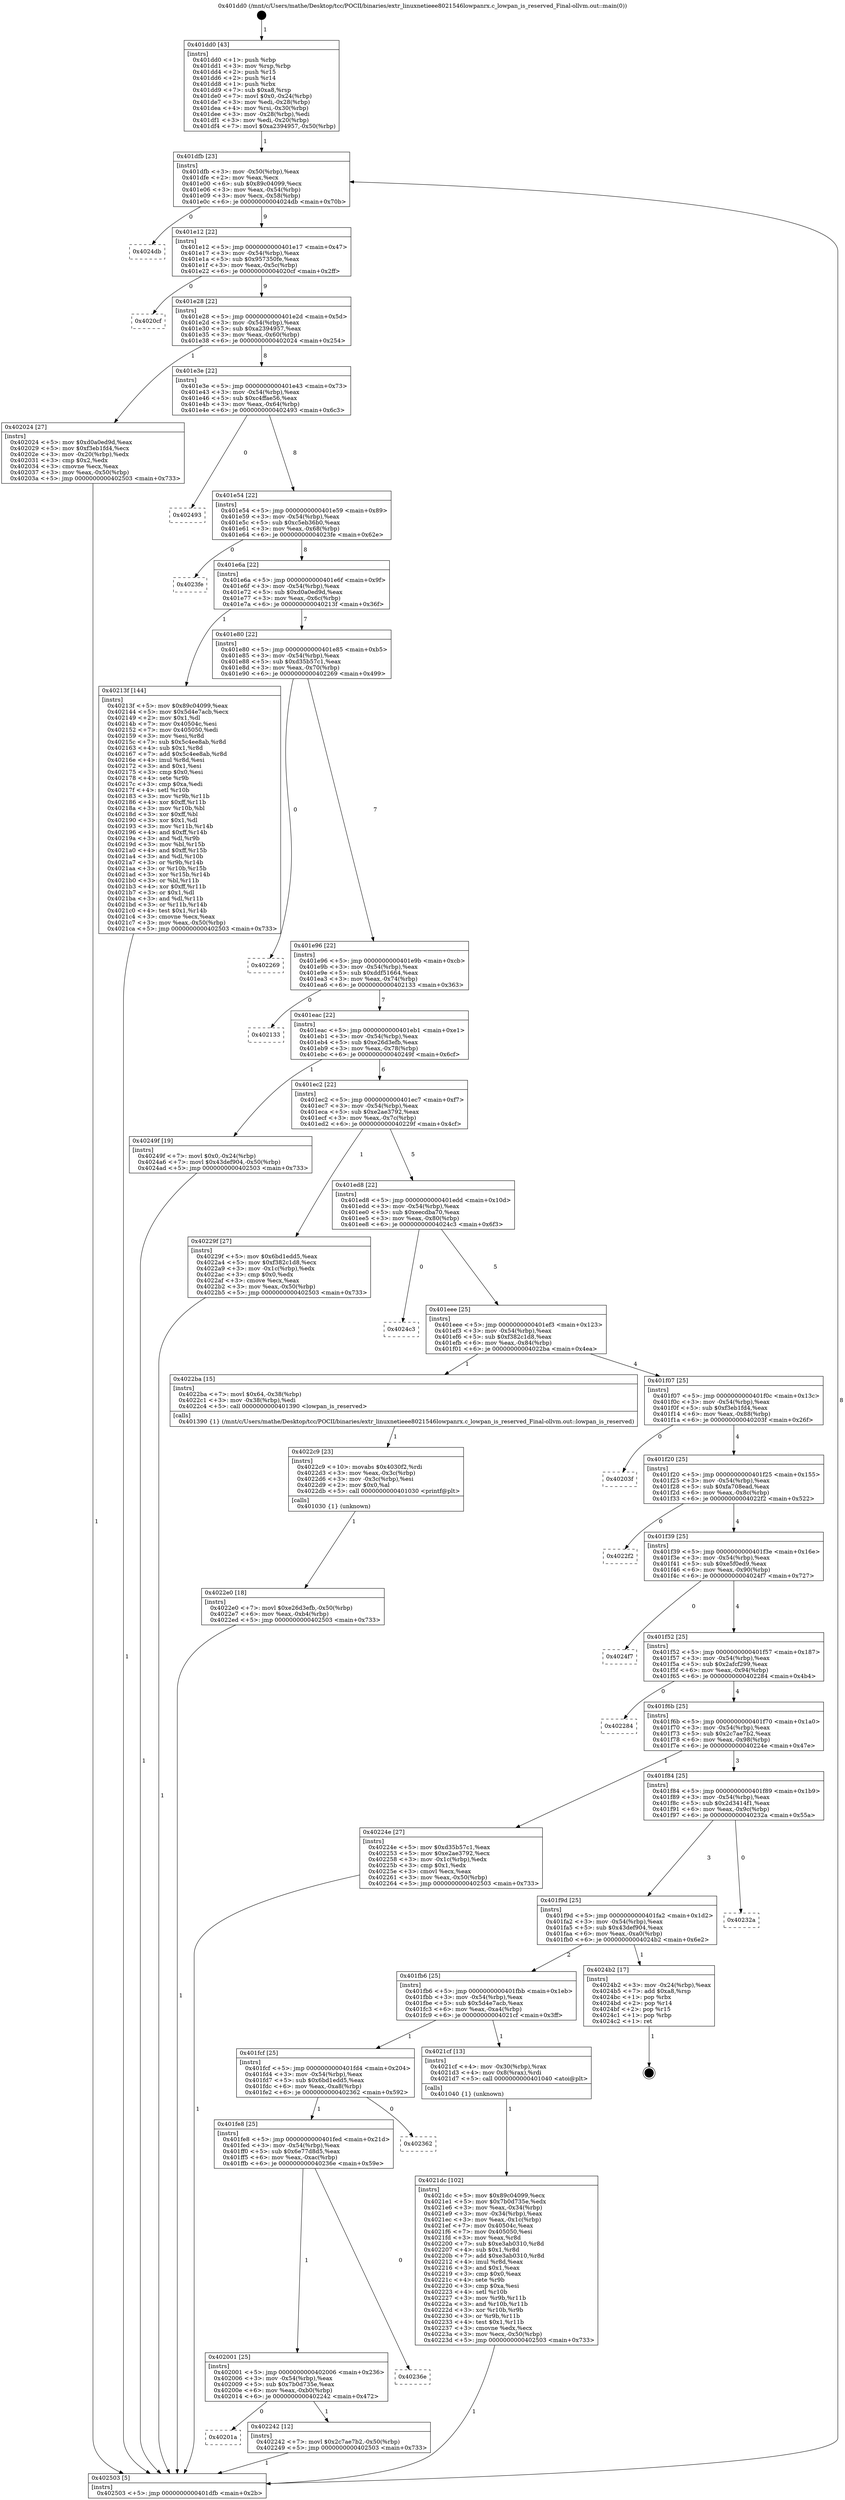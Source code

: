 digraph "0x401dd0" {
  label = "0x401dd0 (/mnt/c/Users/mathe/Desktop/tcc/POCII/binaries/extr_linuxnetieee8021546lowpanrx.c_lowpan_is_reserved_Final-ollvm.out::main(0))"
  labelloc = "t"
  node[shape=record]

  Entry [label="",width=0.3,height=0.3,shape=circle,fillcolor=black,style=filled]
  "0x401dfb" [label="{
     0x401dfb [23]\l
     | [instrs]\l
     &nbsp;&nbsp;0x401dfb \<+3\>: mov -0x50(%rbp),%eax\l
     &nbsp;&nbsp;0x401dfe \<+2\>: mov %eax,%ecx\l
     &nbsp;&nbsp;0x401e00 \<+6\>: sub $0x89c04099,%ecx\l
     &nbsp;&nbsp;0x401e06 \<+3\>: mov %eax,-0x54(%rbp)\l
     &nbsp;&nbsp;0x401e09 \<+3\>: mov %ecx,-0x58(%rbp)\l
     &nbsp;&nbsp;0x401e0c \<+6\>: je 00000000004024db \<main+0x70b\>\l
  }"]
  "0x4024db" [label="{
     0x4024db\l
  }", style=dashed]
  "0x401e12" [label="{
     0x401e12 [22]\l
     | [instrs]\l
     &nbsp;&nbsp;0x401e12 \<+5\>: jmp 0000000000401e17 \<main+0x47\>\l
     &nbsp;&nbsp;0x401e17 \<+3\>: mov -0x54(%rbp),%eax\l
     &nbsp;&nbsp;0x401e1a \<+5\>: sub $0x957350fe,%eax\l
     &nbsp;&nbsp;0x401e1f \<+3\>: mov %eax,-0x5c(%rbp)\l
     &nbsp;&nbsp;0x401e22 \<+6\>: je 00000000004020cf \<main+0x2ff\>\l
  }"]
  Exit [label="",width=0.3,height=0.3,shape=circle,fillcolor=black,style=filled,peripheries=2]
  "0x4020cf" [label="{
     0x4020cf\l
  }", style=dashed]
  "0x401e28" [label="{
     0x401e28 [22]\l
     | [instrs]\l
     &nbsp;&nbsp;0x401e28 \<+5\>: jmp 0000000000401e2d \<main+0x5d\>\l
     &nbsp;&nbsp;0x401e2d \<+3\>: mov -0x54(%rbp),%eax\l
     &nbsp;&nbsp;0x401e30 \<+5\>: sub $0xa2394957,%eax\l
     &nbsp;&nbsp;0x401e35 \<+3\>: mov %eax,-0x60(%rbp)\l
     &nbsp;&nbsp;0x401e38 \<+6\>: je 0000000000402024 \<main+0x254\>\l
  }"]
  "0x4022e0" [label="{
     0x4022e0 [18]\l
     | [instrs]\l
     &nbsp;&nbsp;0x4022e0 \<+7\>: movl $0xe26d3efb,-0x50(%rbp)\l
     &nbsp;&nbsp;0x4022e7 \<+6\>: mov %eax,-0xb4(%rbp)\l
     &nbsp;&nbsp;0x4022ed \<+5\>: jmp 0000000000402503 \<main+0x733\>\l
  }"]
  "0x402024" [label="{
     0x402024 [27]\l
     | [instrs]\l
     &nbsp;&nbsp;0x402024 \<+5\>: mov $0xd0a0ed9d,%eax\l
     &nbsp;&nbsp;0x402029 \<+5\>: mov $0xf3eb1fd4,%ecx\l
     &nbsp;&nbsp;0x40202e \<+3\>: mov -0x20(%rbp),%edx\l
     &nbsp;&nbsp;0x402031 \<+3\>: cmp $0x2,%edx\l
     &nbsp;&nbsp;0x402034 \<+3\>: cmovne %ecx,%eax\l
     &nbsp;&nbsp;0x402037 \<+3\>: mov %eax,-0x50(%rbp)\l
     &nbsp;&nbsp;0x40203a \<+5\>: jmp 0000000000402503 \<main+0x733\>\l
  }"]
  "0x401e3e" [label="{
     0x401e3e [22]\l
     | [instrs]\l
     &nbsp;&nbsp;0x401e3e \<+5\>: jmp 0000000000401e43 \<main+0x73\>\l
     &nbsp;&nbsp;0x401e43 \<+3\>: mov -0x54(%rbp),%eax\l
     &nbsp;&nbsp;0x401e46 \<+5\>: sub $0xc4ffae56,%eax\l
     &nbsp;&nbsp;0x401e4b \<+3\>: mov %eax,-0x64(%rbp)\l
     &nbsp;&nbsp;0x401e4e \<+6\>: je 0000000000402493 \<main+0x6c3\>\l
  }"]
  "0x402503" [label="{
     0x402503 [5]\l
     | [instrs]\l
     &nbsp;&nbsp;0x402503 \<+5\>: jmp 0000000000401dfb \<main+0x2b\>\l
  }"]
  "0x401dd0" [label="{
     0x401dd0 [43]\l
     | [instrs]\l
     &nbsp;&nbsp;0x401dd0 \<+1\>: push %rbp\l
     &nbsp;&nbsp;0x401dd1 \<+3\>: mov %rsp,%rbp\l
     &nbsp;&nbsp;0x401dd4 \<+2\>: push %r15\l
     &nbsp;&nbsp;0x401dd6 \<+2\>: push %r14\l
     &nbsp;&nbsp;0x401dd8 \<+1\>: push %rbx\l
     &nbsp;&nbsp;0x401dd9 \<+7\>: sub $0xa8,%rsp\l
     &nbsp;&nbsp;0x401de0 \<+7\>: movl $0x0,-0x24(%rbp)\l
     &nbsp;&nbsp;0x401de7 \<+3\>: mov %edi,-0x28(%rbp)\l
     &nbsp;&nbsp;0x401dea \<+4\>: mov %rsi,-0x30(%rbp)\l
     &nbsp;&nbsp;0x401dee \<+3\>: mov -0x28(%rbp),%edi\l
     &nbsp;&nbsp;0x401df1 \<+3\>: mov %edi,-0x20(%rbp)\l
     &nbsp;&nbsp;0x401df4 \<+7\>: movl $0xa2394957,-0x50(%rbp)\l
  }"]
  "0x4022c9" [label="{
     0x4022c9 [23]\l
     | [instrs]\l
     &nbsp;&nbsp;0x4022c9 \<+10\>: movabs $0x4030f2,%rdi\l
     &nbsp;&nbsp;0x4022d3 \<+3\>: mov %eax,-0x3c(%rbp)\l
     &nbsp;&nbsp;0x4022d6 \<+3\>: mov -0x3c(%rbp),%esi\l
     &nbsp;&nbsp;0x4022d9 \<+2\>: mov $0x0,%al\l
     &nbsp;&nbsp;0x4022db \<+5\>: call 0000000000401030 \<printf@plt\>\l
     | [calls]\l
     &nbsp;&nbsp;0x401030 \{1\} (unknown)\l
  }"]
  "0x402493" [label="{
     0x402493\l
  }", style=dashed]
  "0x401e54" [label="{
     0x401e54 [22]\l
     | [instrs]\l
     &nbsp;&nbsp;0x401e54 \<+5\>: jmp 0000000000401e59 \<main+0x89\>\l
     &nbsp;&nbsp;0x401e59 \<+3\>: mov -0x54(%rbp),%eax\l
     &nbsp;&nbsp;0x401e5c \<+5\>: sub $0xc5eb36b0,%eax\l
     &nbsp;&nbsp;0x401e61 \<+3\>: mov %eax,-0x68(%rbp)\l
     &nbsp;&nbsp;0x401e64 \<+6\>: je 00000000004023fe \<main+0x62e\>\l
  }"]
  "0x40201a" [label="{
     0x40201a\l
  }", style=dashed]
  "0x4023fe" [label="{
     0x4023fe\l
  }", style=dashed]
  "0x401e6a" [label="{
     0x401e6a [22]\l
     | [instrs]\l
     &nbsp;&nbsp;0x401e6a \<+5\>: jmp 0000000000401e6f \<main+0x9f\>\l
     &nbsp;&nbsp;0x401e6f \<+3\>: mov -0x54(%rbp),%eax\l
     &nbsp;&nbsp;0x401e72 \<+5\>: sub $0xd0a0ed9d,%eax\l
     &nbsp;&nbsp;0x401e77 \<+3\>: mov %eax,-0x6c(%rbp)\l
     &nbsp;&nbsp;0x401e7a \<+6\>: je 000000000040213f \<main+0x36f\>\l
  }"]
  "0x402242" [label="{
     0x402242 [12]\l
     | [instrs]\l
     &nbsp;&nbsp;0x402242 \<+7\>: movl $0x2c7ae7b2,-0x50(%rbp)\l
     &nbsp;&nbsp;0x402249 \<+5\>: jmp 0000000000402503 \<main+0x733\>\l
  }"]
  "0x40213f" [label="{
     0x40213f [144]\l
     | [instrs]\l
     &nbsp;&nbsp;0x40213f \<+5\>: mov $0x89c04099,%eax\l
     &nbsp;&nbsp;0x402144 \<+5\>: mov $0x5d4e7acb,%ecx\l
     &nbsp;&nbsp;0x402149 \<+2\>: mov $0x1,%dl\l
     &nbsp;&nbsp;0x40214b \<+7\>: mov 0x40504c,%esi\l
     &nbsp;&nbsp;0x402152 \<+7\>: mov 0x405050,%edi\l
     &nbsp;&nbsp;0x402159 \<+3\>: mov %esi,%r8d\l
     &nbsp;&nbsp;0x40215c \<+7\>: sub $0x5c4ee8ab,%r8d\l
     &nbsp;&nbsp;0x402163 \<+4\>: sub $0x1,%r8d\l
     &nbsp;&nbsp;0x402167 \<+7\>: add $0x5c4ee8ab,%r8d\l
     &nbsp;&nbsp;0x40216e \<+4\>: imul %r8d,%esi\l
     &nbsp;&nbsp;0x402172 \<+3\>: and $0x1,%esi\l
     &nbsp;&nbsp;0x402175 \<+3\>: cmp $0x0,%esi\l
     &nbsp;&nbsp;0x402178 \<+4\>: sete %r9b\l
     &nbsp;&nbsp;0x40217c \<+3\>: cmp $0xa,%edi\l
     &nbsp;&nbsp;0x40217f \<+4\>: setl %r10b\l
     &nbsp;&nbsp;0x402183 \<+3\>: mov %r9b,%r11b\l
     &nbsp;&nbsp;0x402186 \<+4\>: xor $0xff,%r11b\l
     &nbsp;&nbsp;0x40218a \<+3\>: mov %r10b,%bl\l
     &nbsp;&nbsp;0x40218d \<+3\>: xor $0xff,%bl\l
     &nbsp;&nbsp;0x402190 \<+3\>: xor $0x1,%dl\l
     &nbsp;&nbsp;0x402193 \<+3\>: mov %r11b,%r14b\l
     &nbsp;&nbsp;0x402196 \<+4\>: and $0xff,%r14b\l
     &nbsp;&nbsp;0x40219a \<+3\>: and %dl,%r9b\l
     &nbsp;&nbsp;0x40219d \<+3\>: mov %bl,%r15b\l
     &nbsp;&nbsp;0x4021a0 \<+4\>: and $0xff,%r15b\l
     &nbsp;&nbsp;0x4021a4 \<+3\>: and %dl,%r10b\l
     &nbsp;&nbsp;0x4021a7 \<+3\>: or %r9b,%r14b\l
     &nbsp;&nbsp;0x4021aa \<+3\>: or %r10b,%r15b\l
     &nbsp;&nbsp;0x4021ad \<+3\>: xor %r15b,%r14b\l
     &nbsp;&nbsp;0x4021b0 \<+3\>: or %bl,%r11b\l
     &nbsp;&nbsp;0x4021b3 \<+4\>: xor $0xff,%r11b\l
     &nbsp;&nbsp;0x4021b7 \<+3\>: or $0x1,%dl\l
     &nbsp;&nbsp;0x4021ba \<+3\>: and %dl,%r11b\l
     &nbsp;&nbsp;0x4021bd \<+3\>: or %r11b,%r14b\l
     &nbsp;&nbsp;0x4021c0 \<+4\>: test $0x1,%r14b\l
     &nbsp;&nbsp;0x4021c4 \<+3\>: cmovne %ecx,%eax\l
     &nbsp;&nbsp;0x4021c7 \<+3\>: mov %eax,-0x50(%rbp)\l
     &nbsp;&nbsp;0x4021ca \<+5\>: jmp 0000000000402503 \<main+0x733\>\l
  }"]
  "0x401e80" [label="{
     0x401e80 [22]\l
     | [instrs]\l
     &nbsp;&nbsp;0x401e80 \<+5\>: jmp 0000000000401e85 \<main+0xb5\>\l
     &nbsp;&nbsp;0x401e85 \<+3\>: mov -0x54(%rbp),%eax\l
     &nbsp;&nbsp;0x401e88 \<+5\>: sub $0xd35b57c1,%eax\l
     &nbsp;&nbsp;0x401e8d \<+3\>: mov %eax,-0x70(%rbp)\l
     &nbsp;&nbsp;0x401e90 \<+6\>: je 0000000000402269 \<main+0x499\>\l
  }"]
  "0x402001" [label="{
     0x402001 [25]\l
     | [instrs]\l
     &nbsp;&nbsp;0x402001 \<+5\>: jmp 0000000000402006 \<main+0x236\>\l
     &nbsp;&nbsp;0x402006 \<+3\>: mov -0x54(%rbp),%eax\l
     &nbsp;&nbsp;0x402009 \<+5\>: sub $0x7b0d735e,%eax\l
     &nbsp;&nbsp;0x40200e \<+6\>: mov %eax,-0xb0(%rbp)\l
     &nbsp;&nbsp;0x402014 \<+6\>: je 0000000000402242 \<main+0x472\>\l
  }"]
  "0x402269" [label="{
     0x402269\l
  }", style=dashed]
  "0x401e96" [label="{
     0x401e96 [22]\l
     | [instrs]\l
     &nbsp;&nbsp;0x401e96 \<+5\>: jmp 0000000000401e9b \<main+0xcb\>\l
     &nbsp;&nbsp;0x401e9b \<+3\>: mov -0x54(%rbp),%eax\l
     &nbsp;&nbsp;0x401e9e \<+5\>: sub $0xddf51664,%eax\l
     &nbsp;&nbsp;0x401ea3 \<+3\>: mov %eax,-0x74(%rbp)\l
     &nbsp;&nbsp;0x401ea6 \<+6\>: je 0000000000402133 \<main+0x363\>\l
  }"]
  "0x40236e" [label="{
     0x40236e\l
  }", style=dashed]
  "0x402133" [label="{
     0x402133\l
  }", style=dashed]
  "0x401eac" [label="{
     0x401eac [22]\l
     | [instrs]\l
     &nbsp;&nbsp;0x401eac \<+5\>: jmp 0000000000401eb1 \<main+0xe1\>\l
     &nbsp;&nbsp;0x401eb1 \<+3\>: mov -0x54(%rbp),%eax\l
     &nbsp;&nbsp;0x401eb4 \<+5\>: sub $0xe26d3efb,%eax\l
     &nbsp;&nbsp;0x401eb9 \<+3\>: mov %eax,-0x78(%rbp)\l
     &nbsp;&nbsp;0x401ebc \<+6\>: je 000000000040249f \<main+0x6cf\>\l
  }"]
  "0x401fe8" [label="{
     0x401fe8 [25]\l
     | [instrs]\l
     &nbsp;&nbsp;0x401fe8 \<+5\>: jmp 0000000000401fed \<main+0x21d\>\l
     &nbsp;&nbsp;0x401fed \<+3\>: mov -0x54(%rbp),%eax\l
     &nbsp;&nbsp;0x401ff0 \<+5\>: sub $0x6e77d8d5,%eax\l
     &nbsp;&nbsp;0x401ff5 \<+6\>: mov %eax,-0xac(%rbp)\l
     &nbsp;&nbsp;0x401ffb \<+6\>: je 000000000040236e \<main+0x59e\>\l
  }"]
  "0x40249f" [label="{
     0x40249f [19]\l
     | [instrs]\l
     &nbsp;&nbsp;0x40249f \<+7\>: movl $0x0,-0x24(%rbp)\l
     &nbsp;&nbsp;0x4024a6 \<+7\>: movl $0x43def904,-0x50(%rbp)\l
     &nbsp;&nbsp;0x4024ad \<+5\>: jmp 0000000000402503 \<main+0x733\>\l
  }"]
  "0x401ec2" [label="{
     0x401ec2 [22]\l
     | [instrs]\l
     &nbsp;&nbsp;0x401ec2 \<+5\>: jmp 0000000000401ec7 \<main+0xf7\>\l
     &nbsp;&nbsp;0x401ec7 \<+3\>: mov -0x54(%rbp),%eax\l
     &nbsp;&nbsp;0x401eca \<+5\>: sub $0xe2ae3792,%eax\l
     &nbsp;&nbsp;0x401ecf \<+3\>: mov %eax,-0x7c(%rbp)\l
     &nbsp;&nbsp;0x401ed2 \<+6\>: je 000000000040229f \<main+0x4cf\>\l
  }"]
  "0x402362" [label="{
     0x402362\l
  }", style=dashed]
  "0x40229f" [label="{
     0x40229f [27]\l
     | [instrs]\l
     &nbsp;&nbsp;0x40229f \<+5\>: mov $0x6bd1edd5,%eax\l
     &nbsp;&nbsp;0x4022a4 \<+5\>: mov $0xf382c1d8,%ecx\l
     &nbsp;&nbsp;0x4022a9 \<+3\>: mov -0x1c(%rbp),%edx\l
     &nbsp;&nbsp;0x4022ac \<+3\>: cmp $0x0,%edx\l
     &nbsp;&nbsp;0x4022af \<+3\>: cmove %ecx,%eax\l
     &nbsp;&nbsp;0x4022b2 \<+3\>: mov %eax,-0x50(%rbp)\l
     &nbsp;&nbsp;0x4022b5 \<+5\>: jmp 0000000000402503 \<main+0x733\>\l
  }"]
  "0x401ed8" [label="{
     0x401ed8 [22]\l
     | [instrs]\l
     &nbsp;&nbsp;0x401ed8 \<+5\>: jmp 0000000000401edd \<main+0x10d\>\l
     &nbsp;&nbsp;0x401edd \<+3\>: mov -0x54(%rbp),%eax\l
     &nbsp;&nbsp;0x401ee0 \<+5\>: sub $0xeecdba70,%eax\l
     &nbsp;&nbsp;0x401ee5 \<+3\>: mov %eax,-0x80(%rbp)\l
     &nbsp;&nbsp;0x401ee8 \<+6\>: je 00000000004024c3 \<main+0x6f3\>\l
  }"]
  "0x4021dc" [label="{
     0x4021dc [102]\l
     | [instrs]\l
     &nbsp;&nbsp;0x4021dc \<+5\>: mov $0x89c04099,%ecx\l
     &nbsp;&nbsp;0x4021e1 \<+5\>: mov $0x7b0d735e,%edx\l
     &nbsp;&nbsp;0x4021e6 \<+3\>: mov %eax,-0x34(%rbp)\l
     &nbsp;&nbsp;0x4021e9 \<+3\>: mov -0x34(%rbp),%eax\l
     &nbsp;&nbsp;0x4021ec \<+3\>: mov %eax,-0x1c(%rbp)\l
     &nbsp;&nbsp;0x4021ef \<+7\>: mov 0x40504c,%eax\l
     &nbsp;&nbsp;0x4021f6 \<+7\>: mov 0x405050,%esi\l
     &nbsp;&nbsp;0x4021fd \<+3\>: mov %eax,%r8d\l
     &nbsp;&nbsp;0x402200 \<+7\>: sub $0xe3ab0310,%r8d\l
     &nbsp;&nbsp;0x402207 \<+4\>: sub $0x1,%r8d\l
     &nbsp;&nbsp;0x40220b \<+7\>: add $0xe3ab0310,%r8d\l
     &nbsp;&nbsp;0x402212 \<+4\>: imul %r8d,%eax\l
     &nbsp;&nbsp;0x402216 \<+3\>: and $0x1,%eax\l
     &nbsp;&nbsp;0x402219 \<+3\>: cmp $0x0,%eax\l
     &nbsp;&nbsp;0x40221c \<+4\>: sete %r9b\l
     &nbsp;&nbsp;0x402220 \<+3\>: cmp $0xa,%esi\l
     &nbsp;&nbsp;0x402223 \<+4\>: setl %r10b\l
     &nbsp;&nbsp;0x402227 \<+3\>: mov %r9b,%r11b\l
     &nbsp;&nbsp;0x40222a \<+3\>: and %r10b,%r11b\l
     &nbsp;&nbsp;0x40222d \<+3\>: xor %r10b,%r9b\l
     &nbsp;&nbsp;0x402230 \<+3\>: or %r9b,%r11b\l
     &nbsp;&nbsp;0x402233 \<+4\>: test $0x1,%r11b\l
     &nbsp;&nbsp;0x402237 \<+3\>: cmovne %edx,%ecx\l
     &nbsp;&nbsp;0x40223a \<+3\>: mov %ecx,-0x50(%rbp)\l
     &nbsp;&nbsp;0x40223d \<+5\>: jmp 0000000000402503 \<main+0x733\>\l
  }"]
  "0x4024c3" [label="{
     0x4024c3\l
  }", style=dashed]
  "0x401eee" [label="{
     0x401eee [25]\l
     | [instrs]\l
     &nbsp;&nbsp;0x401eee \<+5\>: jmp 0000000000401ef3 \<main+0x123\>\l
     &nbsp;&nbsp;0x401ef3 \<+3\>: mov -0x54(%rbp),%eax\l
     &nbsp;&nbsp;0x401ef6 \<+5\>: sub $0xf382c1d8,%eax\l
     &nbsp;&nbsp;0x401efb \<+6\>: mov %eax,-0x84(%rbp)\l
     &nbsp;&nbsp;0x401f01 \<+6\>: je 00000000004022ba \<main+0x4ea\>\l
  }"]
  "0x401fcf" [label="{
     0x401fcf [25]\l
     | [instrs]\l
     &nbsp;&nbsp;0x401fcf \<+5\>: jmp 0000000000401fd4 \<main+0x204\>\l
     &nbsp;&nbsp;0x401fd4 \<+3\>: mov -0x54(%rbp),%eax\l
     &nbsp;&nbsp;0x401fd7 \<+5\>: sub $0x6bd1edd5,%eax\l
     &nbsp;&nbsp;0x401fdc \<+6\>: mov %eax,-0xa8(%rbp)\l
     &nbsp;&nbsp;0x401fe2 \<+6\>: je 0000000000402362 \<main+0x592\>\l
  }"]
  "0x4022ba" [label="{
     0x4022ba [15]\l
     | [instrs]\l
     &nbsp;&nbsp;0x4022ba \<+7\>: movl $0x64,-0x38(%rbp)\l
     &nbsp;&nbsp;0x4022c1 \<+3\>: mov -0x38(%rbp),%edi\l
     &nbsp;&nbsp;0x4022c4 \<+5\>: call 0000000000401390 \<lowpan_is_reserved\>\l
     | [calls]\l
     &nbsp;&nbsp;0x401390 \{1\} (/mnt/c/Users/mathe/Desktop/tcc/POCII/binaries/extr_linuxnetieee8021546lowpanrx.c_lowpan_is_reserved_Final-ollvm.out::lowpan_is_reserved)\l
  }"]
  "0x401f07" [label="{
     0x401f07 [25]\l
     | [instrs]\l
     &nbsp;&nbsp;0x401f07 \<+5\>: jmp 0000000000401f0c \<main+0x13c\>\l
     &nbsp;&nbsp;0x401f0c \<+3\>: mov -0x54(%rbp),%eax\l
     &nbsp;&nbsp;0x401f0f \<+5\>: sub $0xf3eb1fd4,%eax\l
     &nbsp;&nbsp;0x401f14 \<+6\>: mov %eax,-0x88(%rbp)\l
     &nbsp;&nbsp;0x401f1a \<+6\>: je 000000000040203f \<main+0x26f\>\l
  }"]
  "0x4021cf" [label="{
     0x4021cf [13]\l
     | [instrs]\l
     &nbsp;&nbsp;0x4021cf \<+4\>: mov -0x30(%rbp),%rax\l
     &nbsp;&nbsp;0x4021d3 \<+4\>: mov 0x8(%rax),%rdi\l
     &nbsp;&nbsp;0x4021d7 \<+5\>: call 0000000000401040 \<atoi@plt\>\l
     | [calls]\l
     &nbsp;&nbsp;0x401040 \{1\} (unknown)\l
  }"]
  "0x40203f" [label="{
     0x40203f\l
  }", style=dashed]
  "0x401f20" [label="{
     0x401f20 [25]\l
     | [instrs]\l
     &nbsp;&nbsp;0x401f20 \<+5\>: jmp 0000000000401f25 \<main+0x155\>\l
     &nbsp;&nbsp;0x401f25 \<+3\>: mov -0x54(%rbp),%eax\l
     &nbsp;&nbsp;0x401f28 \<+5\>: sub $0xfa708ead,%eax\l
     &nbsp;&nbsp;0x401f2d \<+6\>: mov %eax,-0x8c(%rbp)\l
     &nbsp;&nbsp;0x401f33 \<+6\>: je 00000000004022f2 \<main+0x522\>\l
  }"]
  "0x401fb6" [label="{
     0x401fb6 [25]\l
     | [instrs]\l
     &nbsp;&nbsp;0x401fb6 \<+5\>: jmp 0000000000401fbb \<main+0x1eb\>\l
     &nbsp;&nbsp;0x401fbb \<+3\>: mov -0x54(%rbp),%eax\l
     &nbsp;&nbsp;0x401fbe \<+5\>: sub $0x5d4e7acb,%eax\l
     &nbsp;&nbsp;0x401fc3 \<+6\>: mov %eax,-0xa4(%rbp)\l
     &nbsp;&nbsp;0x401fc9 \<+6\>: je 00000000004021cf \<main+0x3ff\>\l
  }"]
  "0x4022f2" [label="{
     0x4022f2\l
  }", style=dashed]
  "0x401f39" [label="{
     0x401f39 [25]\l
     | [instrs]\l
     &nbsp;&nbsp;0x401f39 \<+5\>: jmp 0000000000401f3e \<main+0x16e\>\l
     &nbsp;&nbsp;0x401f3e \<+3\>: mov -0x54(%rbp),%eax\l
     &nbsp;&nbsp;0x401f41 \<+5\>: sub $0xe5f0ed9,%eax\l
     &nbsp;&nbsp;0x401f46 \<+6\>: mov %eax,-0x90(%rbp)\l
     &nbsp;&nbsp;0x401f4c \<+6\>: je 00000000004024f7 \<main+0x727\>\l
  }"]
  "0x4024b2" [label="{
     0x4024b2 [17]\l
     | [instrs]\l
     &nbsp;&nbsp;0x4024b2 \<+3\>: mov -0x24(%rbp),%eax\l
     &nbsp;&nbsp;0x4024b5 \<+7\>: add $0xa8,%rsp\l
     &nbsp;&nbsp;0x4024bc \<+1\>: pop %rbx\l
     &nbsp;&nbsp;0x4024bd \<+2\>: pop %r14\l
     &nbsp;&nbsp;0x4024bf \<+2\>: pop %r15\l
     &nbsp;&nbsp;0x4024c1 \<+1\>: pop %rbp\l
     &nbsp;&nbsp;0x4024c2 \<+1\>: ret\l
  }"]
  "0x4024f7" [label="{
     0x4024f7\l
  }", style=dashed]
  "0x401f52" [label="{
     0x401f52 [25]\l
     | [instrs]\l
     &nbsp;&nbsp;0x401f52 \<+5\>: jmp 0000000000401f57 \<main+0x187\>\l
     &nbsp;&nbsp;0x401f57 \<+3\>: mov -0x54(%rbp),%eax\l
     &nbsp;&nbsp;0x401f5a \<+5\>: sub $0x2afcf299,%eax\l
     &nbsp;&nbsp;0x401f5f \<+6\>: mov %eax,-0x94(%rbp)\l
     &nbsp;&nbsp;0x401f65 \<+6\>: je 0000000000402284 \<main+0x4b4\>\l
  }"]
  "0x401f9d" [label="{
     0x401f9d [25]\l
     | [instrs]\l
     &nbsp;&nbsp;0x401f9d \<+5\>: jmp 0000000000401fa2 \<main+0x1d2\>\l
     &nbsp;&nbsp;0x401fa2 \<+3\>: mov -0x54(%rbp),%eax\l
     &nbsp;&nbsp;0x401fa5 \<+5\>: sub $0x43def904,%eax\l
     &nbsp;&nbsp;0x401faa \<+6\>: mov %eax,-0xa0(%rbp)\l
     &nbsp;&nbsp;0x401fb0 \<+6\>: je 00000000004024b2 \<main+0x6e2\>\l
  }"]
  "0x402284" [label="{
     0x402284\l
  }", style=dashed]
  "0x401f6b" [label="{
     0x401f6b [25]\l
     | [instrs]\l
     &nbsp;&nbsp;0x401f6b \<+5\>: jmp 0000000000401f70 \<main+0x1a0\>\l
     &nbsp;&nbsp;0x401f70 \<+3\>: mov -0x54(%rbp),%eax\l
     &nbsp;&nbsp;0x401f73 \<+5\>: sub $0x2c7ae7b2,%eax\l
     &nbsp;&nbsp;0x401f78 \<+6\>: mov %eax,-0x98(%rbp)\l
     &nbsp;&nbsp;0x401f7e \<+6\>: je 000000000040224e \<main+0x47e\>\l
  }"]
  "0x40232a" [label="{
     0x40232a\l
  }", style=dashed]
  "0x40224e" [label="{
     0x40224e [27]\l
     | [instrs]\l
     &nbsp;&nbsp;0x40224e \<+5\>: mov $0xd35b57c1,%eax\l
     &nbsp;&nbsp;0x402253 \<+5\>: mov $0xe2ae3792,%ecx\l
     &nbsp;&nbsp;0x402258 \<+3\>: mov -0x1c(%rbp),%edx\l
     &nbsp;&nbsp;0x40225b \<+3\>: cmp $0x1,%edx\l
     &nbsp;&nbsp;0x40225e \<+3\>: cmovl %ecx,%eax\l
     &nbsp;&nbsp;0x402261 \<+3\>: mov %eax,-0x50(%rbp)\l
     &nbsp;&nbsp;0x402264 \<+5\>: jmp 0000000000402503 \<main+0x733\>\l
  }"]
  "0x401f84" [label="{
     0x401f84 [25]\l
     | [instrs]\l
     &nbsp;&nbsp;0x401f84 \<+5\>: jmp 0000000000401f89 \<main+0x1b9\>\l
     &nbsp;&nbsp;0x401f89 \<+3\>: mov -0x54(%rbp),%eax\l
     &nbsp;&nbsp;0x401f8c \<+5\>: sub $0x2d3414f1,%eax\l
     &nbsp;&nbsp;0x401f91 \<+6\>: mov %eax,-0x9c(%rbp)\l
     &nbsp;&nbsp;0x401f97 \<+6\>: je 000000000040232a \<main+0x55a\>\l
  }"]
  Entry -> "0x401dd0" [label=" 1"]
  "0x401dfb" -> "0x4024db" [label=" 0"]
  "0x401dfb" -> "0x401e12" [label=" 9"]
  "0x4024b2" -> Exit [label=" 1"]
  "0x401e12" -> "0x4020cf" [label=" 0"]
  "0x401e12" -> "0x401e28" [label=" 9"]
  "0x40249f" -> "0x402503" [label=" 1"]
  "0x401e28" -> "0x402024" [label=" 1"]
  "0x401e28" -> "0x401e3e" [label=" 8"]
  "0x402024" -> "0x402503" [label=" 1"]
  "0x401dd0" -> "0x401dfb" [label=" 1"]
  "0x402503" -> "0x401dfb" [label=" 8"]
  "0x4022e0" -> "0x402503" [label=" 1"]
  "0x401e3e" -> "0x402493" [label=" 0"]
  "0x401e3e" -> "0x401e54" [label=" 8"]
  "0x4022c9" -> "0x4022e0" [label=" 1"]
  "0x401e54" -> "0x4023fe" [label=" 0"]
  "0x401e54" -> "0x401e6a" [label=" 8"]
  "0x4022ba" -> "0x4022c9" [label=" 1"]
  "0x401e6a" -> "0x40213f" [label=" 1"]
  "0x401e6a" -> "0x401e80" [label=" 7"]
  "0x40213f" -> "0x402503" [label=" 1"]
  "0x40229f" -> "0x402503" [label=" 1"]
  "0x401e80" -> "0x402269" [label=" 0"]
  "0x401e80" -> "0x401e96" [label=" 7"]
  "0x402242" -> "0x402503" [label=" 1"]
  "0x401e96" -> "0x402133" [label=" 0"]
  "0x401e96" -> "0x401eac" [label=" 7"]
  "0x402001" -> "0x40201a" [label=" 0"]
  "0x401eac" -> "0x40249f" [label=" 1"]
  "0x401eac" -> "0x401ec2" [label=" 6"]
  "0x40224e" -> "0x402503" [label=" 1"]
  "0x401ec2" -> "0x40229f" [label=" 1"]
  "0x401ec2" -> "0x401ed8" [label=" 5"]
  "0x401fe8" -> "0x402001" [label=" 1"]
  "0x401ed8" -> "0x4024c3" [label=" 0"]
  "0x401ed8" -> "0x401eee" [label=" 5"]
  "0x402001" -> "0x402242" [label=" 1"]
  "0x401eee" -> "0x4022ba" [label=" 1"]
  "0x401eee" -> "0x401f07" [label=" 4"]
  "0x401fcf" -> "0x401fe8" [label=" 1"]
  "0x401f07" -> "0x40203f" [label=" 0"]
  "0x401f07" -> "0x401f20" [label=" 4"]
  "0x401fcf" -> "0x402362" [label=" 0"]
  "0x401f20" -> "0x4022f2" [label=" 0"]
  "0x401f20" -> "0x401f39" [label=" 4"]
  "0x4021dc" -> "0x402503" [label=" 1"]
  "0x401f39" -> "0x4024f7" [label=" 0"]
  "0x401f39" -> "0x401f52" [label=" 4"]
  "0x4021cf" -> "0x4021dc" [label=" 1"]
  "0x401f52" -> "0x402284" [label=" 0"]
  "0x401f52" -> "0x401f6b" [label=" 4"]
  "0x401fb6" -> "0x4021cf" [label=" 1"]
  "0x401f6b" -> "0x40224e" [label=" 1"]
  "0x401f6b" -> "0x401f84" [label=" 3"]
  "0x401fe8" -> "0x40236e" [label=" 0"]
  "0x401f84" -> "0x40232a" [label=" 0"]
  "0x401f84" -> "0x401f9d" [label=" 3"]
  "0x401fb6" -> "0x401fcf" [label=" 1"]
  "0x401f9d" -> "0x4024b2" [label=" 1"]
  "0x401f9d" -> "0x401fb6" [label=" 2"]
}
